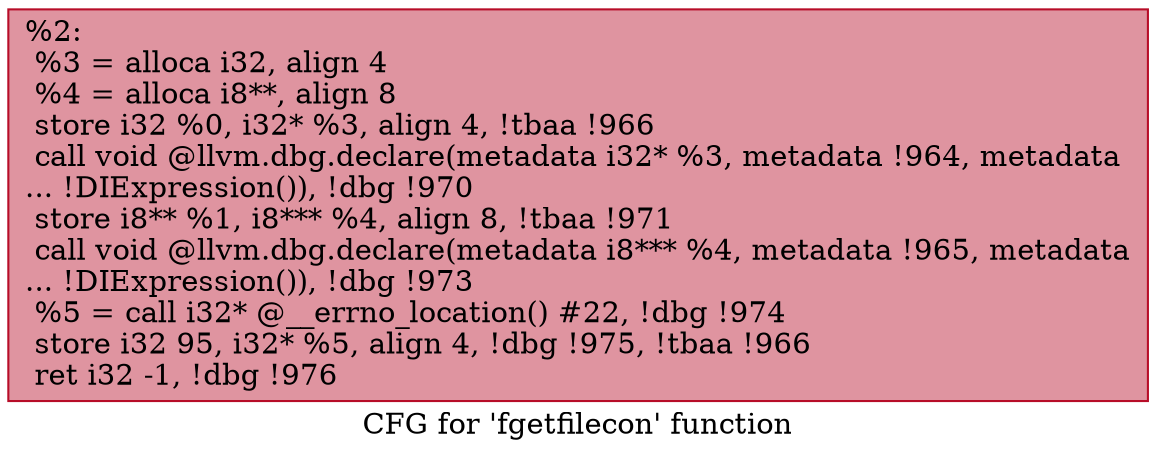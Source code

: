 digraph "CFG for 'fgetfilecon' function" {
	label="CFG for 'fgetfilecon' function";

	Node0x23a2690 [shape=record,color="#b70d28ff", style=filled, fillcolor="#b70d2870",label="{%2:\l  %3 = alloca i32, align 4\l  %4 = alloca i8**, align 8\l  store i32 %0, i32* %3, align 4, !tbaa !966\l  call void @llvm.dbg.declare(metadata i32* %3, metadata !964, metadata\l... !DIExpression()), !dbg !970\l  store i8** %1, i8*** %4, align 8, !tbaa !971\l  call void @llvm.dbg.declare(metadata i8*** %4, metadata !965, metadata\l... !DIExpression()), !dbg !973\l  %5 = call i32* @__errno_location() #22, !dbg !974\l  store i32 95, i32* %5, align 4, !dbg !975, !tbaa !966\l  ret i32 -1, !dbg !976\l}"];
}
